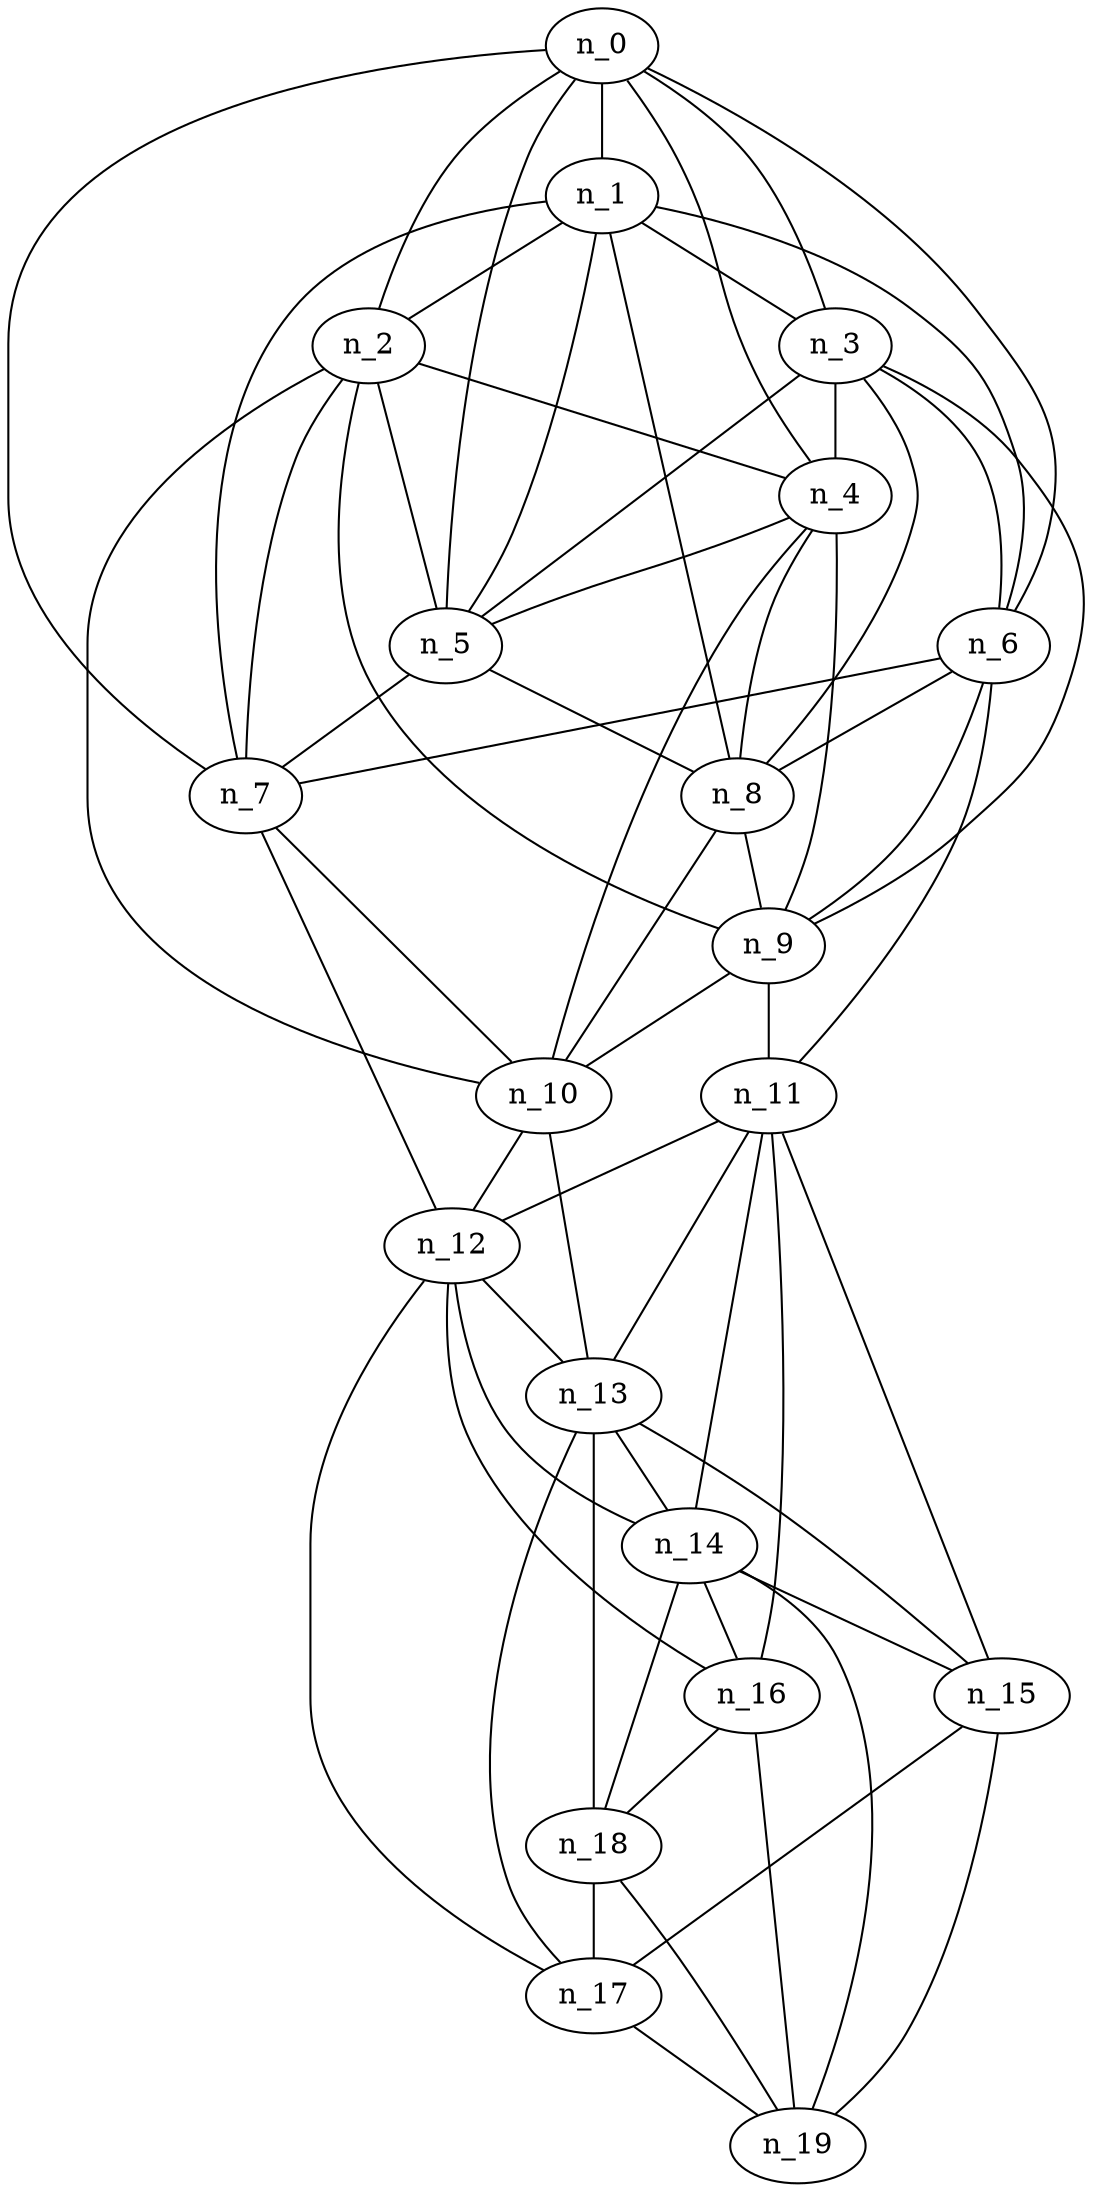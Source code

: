 graph grafoBarabasi_20_7  {
n_0;
n_1;
n_2;
n_3;
n_4;
n_5;
n_6;
n_7;
n_8;
n_9;
n_10;
n_11;
n_12;
n_13;
n_14;
n_15;
n_16;
n_17;
n_18;
n_19;
n_0 -- n_1;
n_0 -- n_2;
n_0 -- n_3;
n_0 -- n_4;
n_0 -- n_5;
n_0 -- n_6;
n_0 -- n_7;
n_1 -- n_2;
n_1 -- n_3;
n_1 -- n_5;
n_1 -- n_6;
n_1 -- n_7;
n_1 -- n_8;
n_2 -- n_4;
n_2 -- n_5;
n_2 -- n_7;
n_2 -- n_9;
n_2 -- n_10;
n_3 -- n_4;
n_3 -- n_5;
n_3 -- n_6;
n_3 -- n_8;
n_3 -- n_9;
n_4 -- n_5;
n_4 -- n_8;
n_4 -- n_9;
n_4 -- n_10;
n_5 -- n_7;
n_5 -- n_8;
n_6 -- n_7;
n_6 -- n_8;
n_6 -- n_9;
n_6 -- n_11;
n_7 -- n_10;
n_7 -- n_12;
n_8 -- n_9;
n_8 -- n_10;
n_9 -- n_10;
n_9 -- n_11;
n_10 -- n_12;
n_10 -- n_13;
n_11 -- n_12;
n_11 -- n_13;
n_11 -- n_14;
n_11 -- n_15;
n_11 -- n_16;
n_12 -- n_13;
n_12 -- n_14;
n_12 -- n_16;
n_12 -- n_17;
n_13 -- n_14;
n_13 -- n_15;
n_13 -- n_17;
n_13 -- n_18;
n_14 -- n_15;
n_14 -- n_16;
n_14 -- n_18;
n_14 -- n_19;
n_15 -- n_17;
n_15 -- n_19;
n_16 -- n_18;
n_16 -- n_19;
n_17 -- n_19;
n_18 -- n_17;
n_18 -- n_19;
}